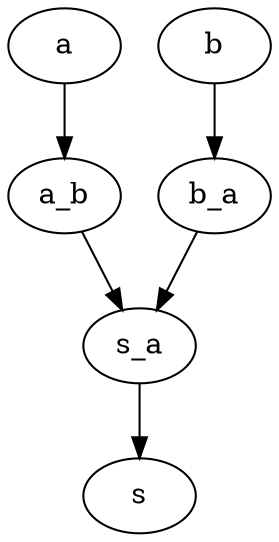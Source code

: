 strict digraph "" {
	a	[complexity=7,
		importance=0.3618289627,
		rank=0.0516898518143];
	a_b	[complexity=5,
		importance=0.298210731248,
		rank=0.0596421462495];
	a -> a_b;
	b	[complexity=7,
		importance=0.3618289627,
		rank=0.0516898518143];
	b_a	[complexity=5,
		importance=0.298210731248,
		rank=0.0596421462495];
	b -> b_a;
	s_a	[complexity=2,
		importance=0.202783462278,
		rank=0.101391731139];
	b_a -> s_a;
	s	[complexity=0,
		importance=0.091451423034,
		rank=0.0];
	s_a -> s;
	a_b -> s_a;
}
